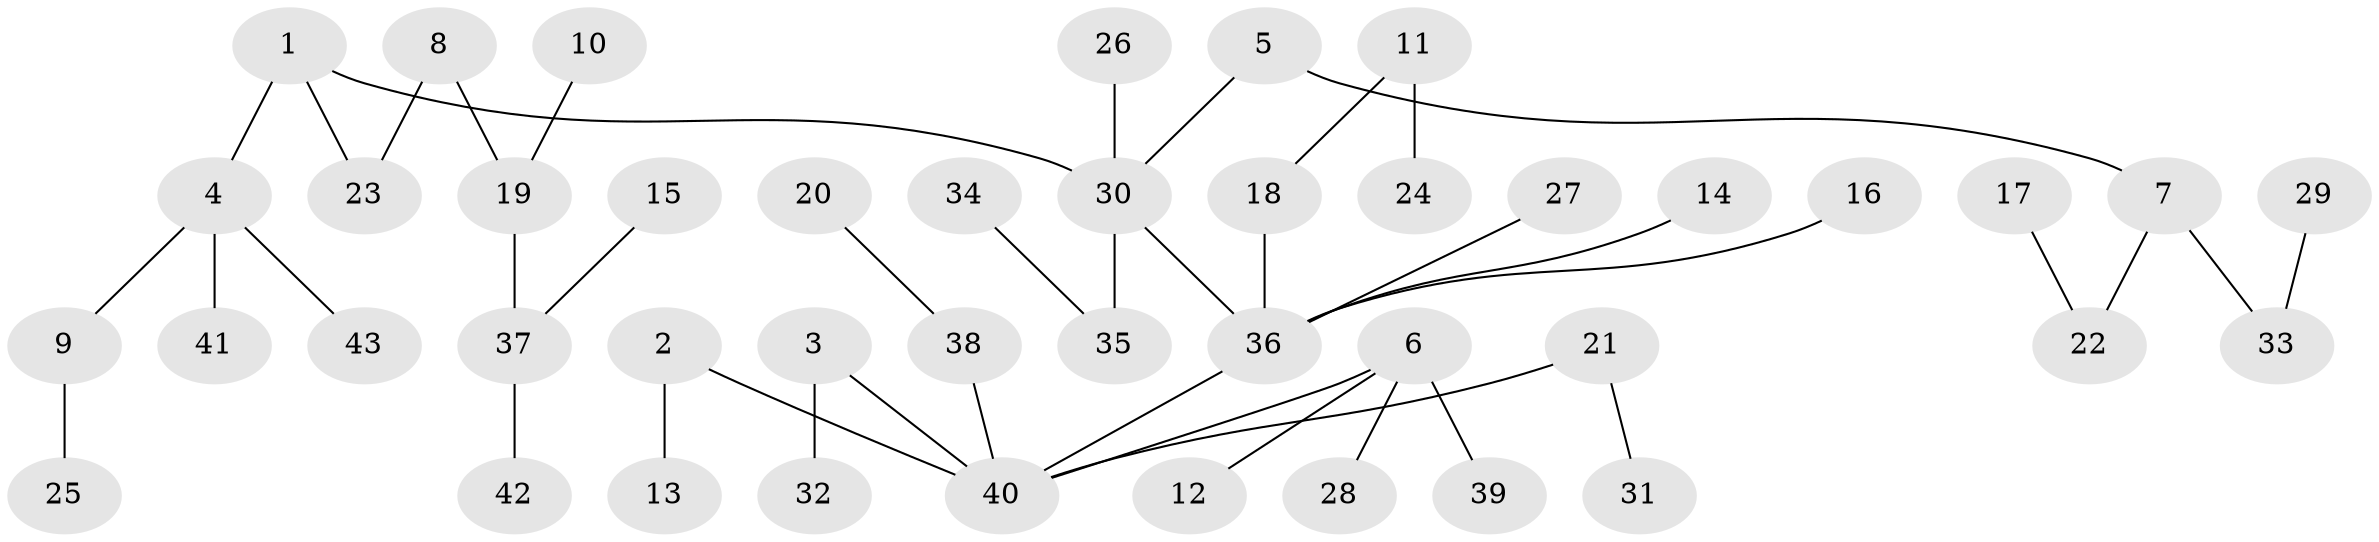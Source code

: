 // original degree distribution, {2: 0.23529411764705882, 3: 0.18823529411764706, 8: 0.011764705882352941, 7: 0.023529411764705882, 1: 0.49411764705882355, 4: 0.047058823529411764}
// Generated by graph-tools (version 1.1) at 2025/02/03/09/25 03:02:24]
// undirected, 43 vertices, 42 edges
graph export_dot {
graph [start="1"]
  node [color=gray90,style=filled];
  1;
  2;
  3;
  4;
  5;
  6;
  7;
  8;
  9;
  10;
  11;
  12;
  13;
  14;
  15;
  16;
  17;
  18;
  19;
  20;
  21;
  22;
  23;
  24;
  25;
  26;
  27;
  28;
  29;
  30;
  31;
  32;
  33;
  34;
  35;
  36;
  37;
  38;
  39;
  40;
  41;
  42;
  43;
  1 -- 4 [weight=1.0];
  1 -- 23 [weight=1.0];
  1 -- 30 [weight=1.0];
  2 -- 13 [weight=1.0];
  2 -- 40 [weight=1.0];
  3 -- 32 [weight=1.0];
  3 -- 40 [weight=1.0];
  4 -- 9 [weight=1.0];
  4 -- 41 [weight=1.0];
  4 -- 43 [weight=1.0];
  5 -- 7 [weight=1.0];
  5 -- 30 [weight=1.0];
  6 -- 12 [weight=1.0];
  6 -- 28 [weight=1.0];
  6 -- 39 [weight=1.0];
  6 -- 40 [weight=1.0];
  7 -- 22 [weight=1.0];
  7 -- 33 [weight=1.0];
  8 -- 19 [weight=1.0];
  8 -- 23 [weight=1.0];
  9 -- 25 [weight=1.0];
  10 -- 19 [weight=1.0];
  11 -- 18 [weight=1.0];
  11 -- 24 [weight=1.0];
  14 -- 36 [weight=1.0];
  15 -- 37 [weight=1.0];
  16 -- 36 [weight=1.0];
  17 -- 22 [weight=1.0];
  18 -- 36 [weight=1.0];
  19 -- 37 [weight=1.0];
  20 -- 38 [weight=1.0];
  21 -- 31 [weight=1.0];
  21 -- 40 [weight=1.0];
  26 -- 30 [weight=1.0];
  27 -- 36 [weight=1.0];
  29 -- 33 [weight=1.0];
  30 -- 35 [weight=1.0];
  30 -- 36 [weight=1.0];
  34 -- 35 [weight=1.0];
  36 -- 40 [weight=1.0];
  37 -- 42 [weight=1.0];
  38 -- 40 [weight=1.0];
}
